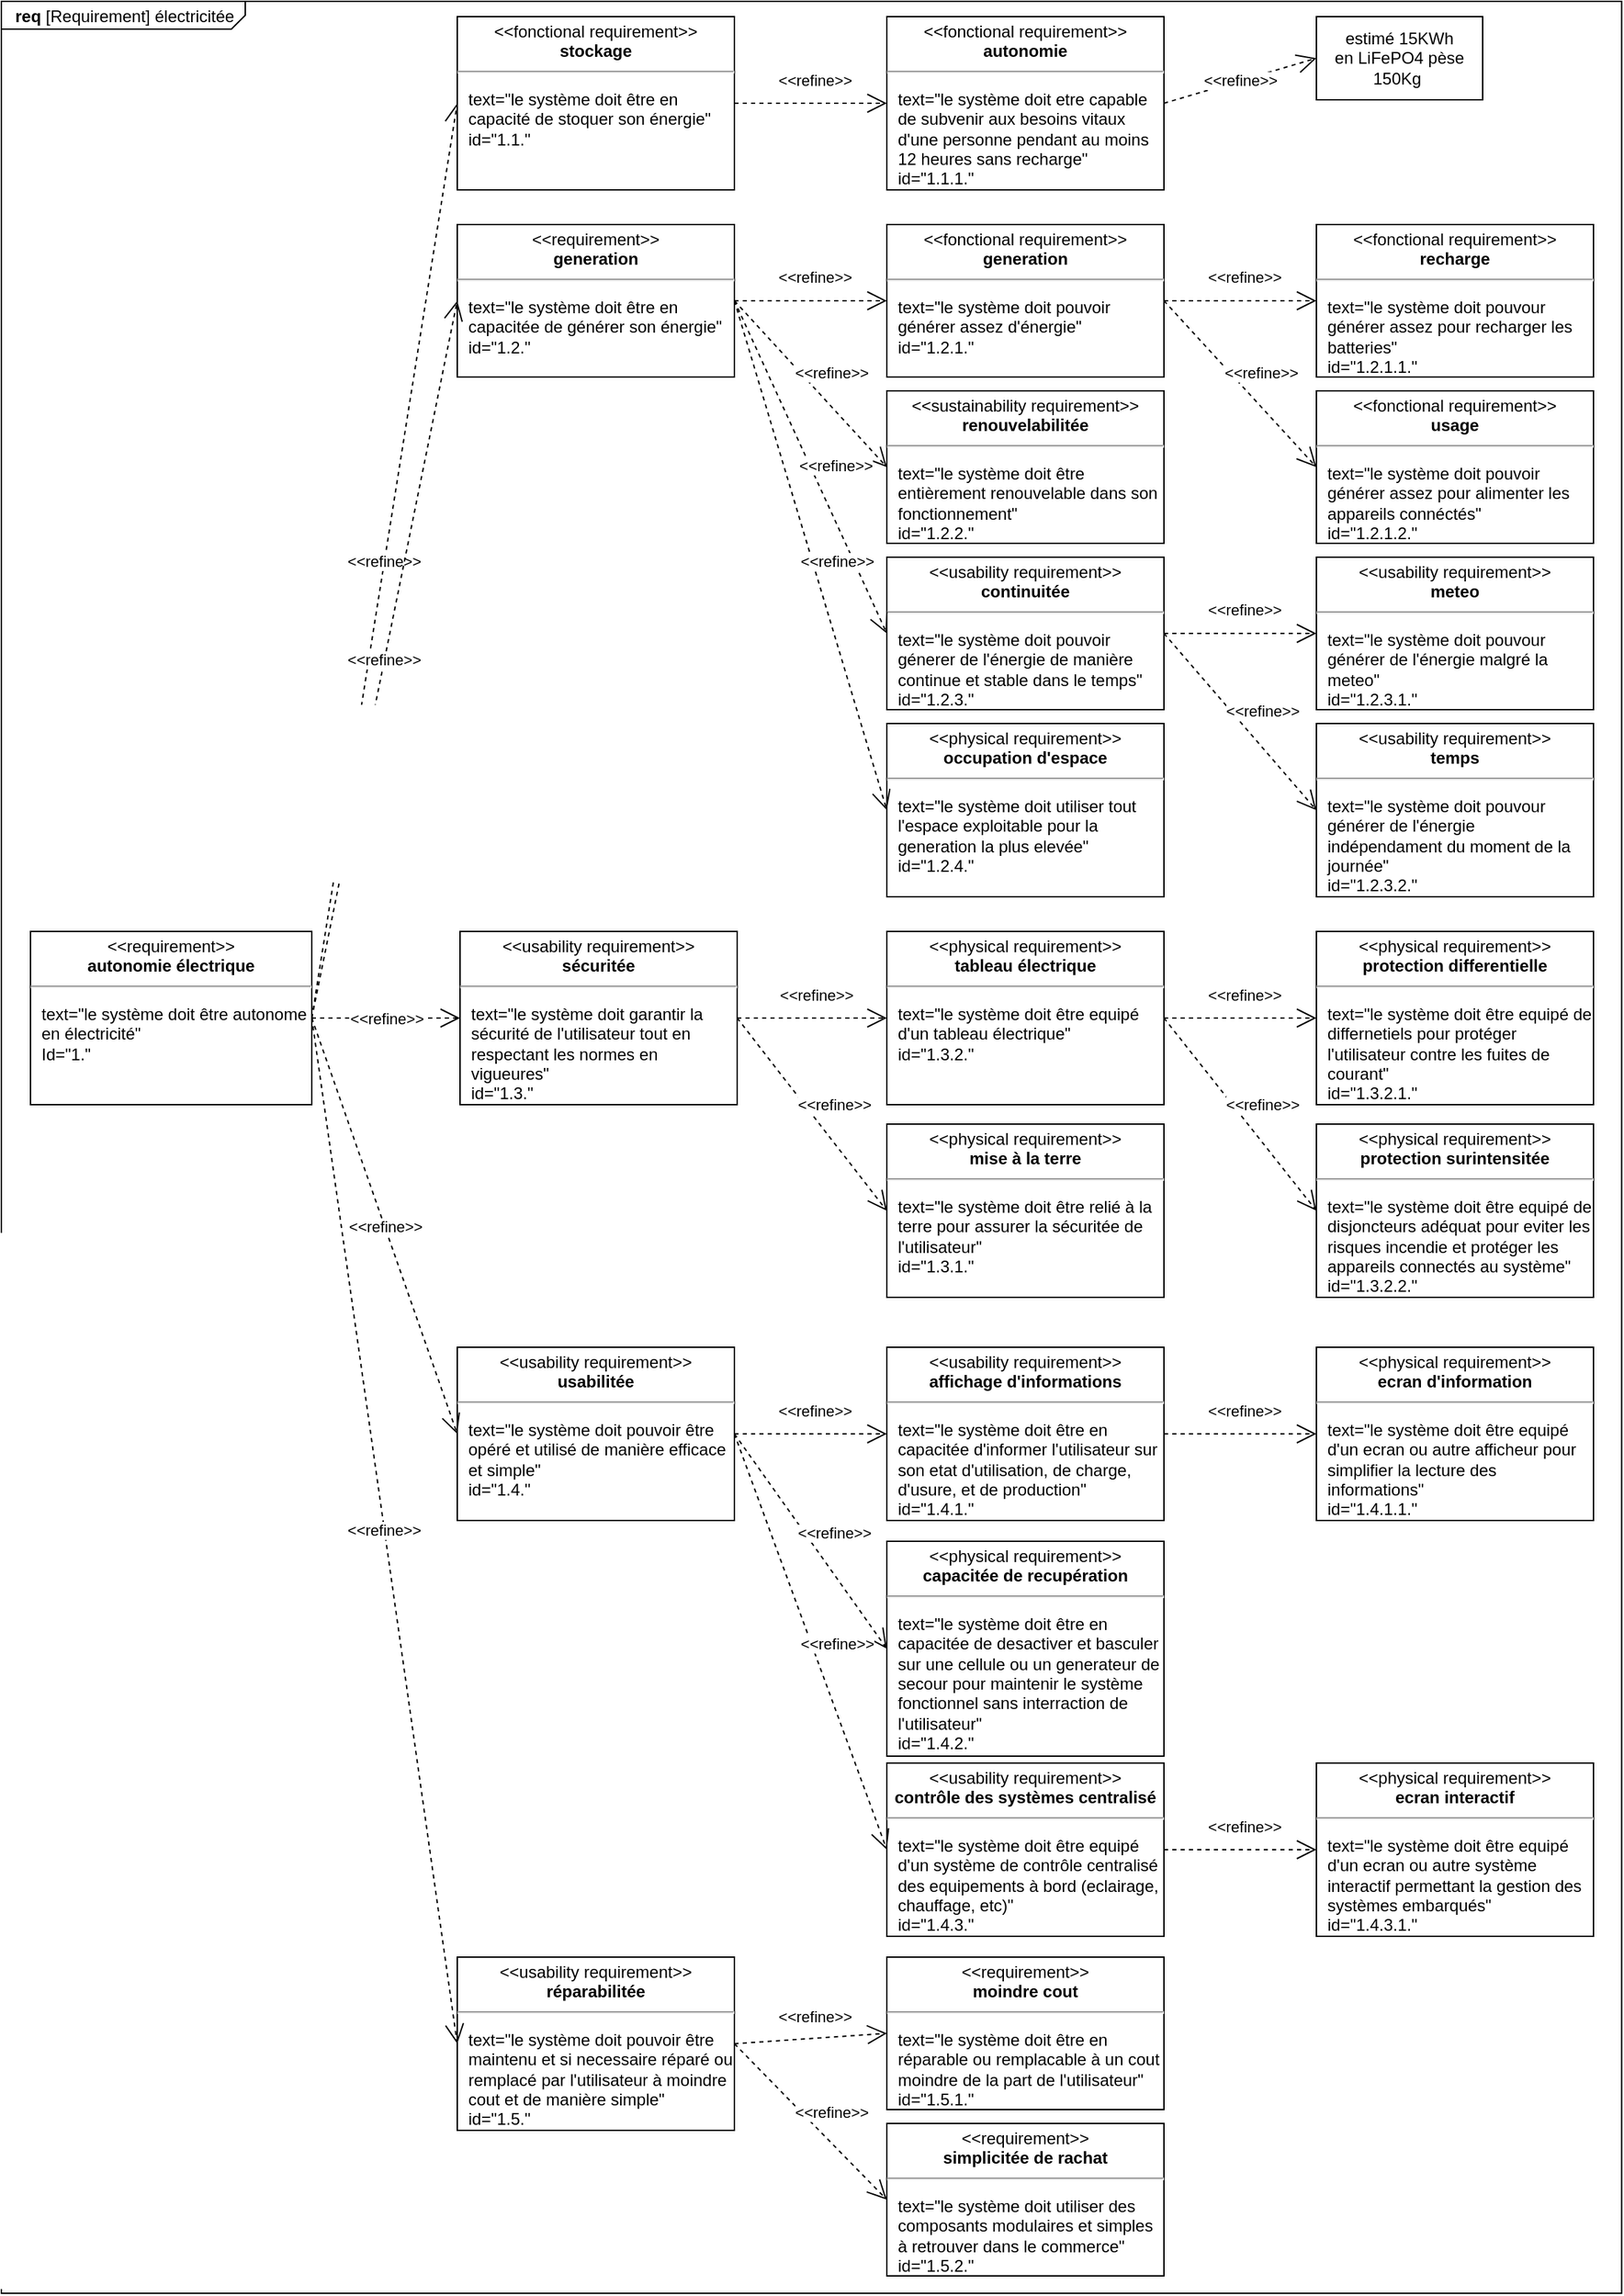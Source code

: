 <mxfile compressed="false" version="20.8.10" type="device">
  <diagram id="kJoW1zJYDhiS2NYjJ2JO" name="Page-1">
    <mxGraphModel dx="979" dy="600" grid="1" gridSize="1" guides="1" tooltips="1" connect="0" arrows="0" fold="1" page="1" pageScale="1" pageWidth="1169" pageHeight="1654" background="none" math="0" shadow="0">
      <root>
        <mxCell id="0" />
        <mxCell id="1" parent="0" />
        <mxCell id="wVdk8G1GmJ-mPY448WNJ-123" value="&lt;p style=&quot;margin:0px;margin-top:4px;margin-left:10px;text-align:left;&quot;&gt;&lt;b&gt;req&lt;/b&gt;   [Requirement] électricitée&lt;/p&gt;" style="html=1;shape=mxgraph.sysml.package;xSize=90;align=left;spacingLeft=10;overflow=fill;recursiveResize=0;labelX=176.52;movable=0;resizable=0;rotatable=0;deletable=0;editable=0;connectable=0;" parent="1" vertex="1">
          <mxGeometry width="1169.289" height="1653.54" as="geometry" />
        </mxCell>
        <mxCell id="wVdk8G1GmJ-mPY448WNJ-126" value="&amp;lt;&amp;lt;import&amp;gt;&amp;gt;" style="strokeColor=inherit;fillColor=inherit;gradientColor=inherit;edgeStyle=none;endArrow=open;dashed=1;verticalAlign=top;labelBackgroundColor=none;endSize=12;html=1;rounded=0;" parent="wVdk8G1GmJ-mPY448WNJ-123" edge="1">
          <mxGeometry relative="1" as="geometry">
            <mxPoint x="115" y="73.571" as="sourcePoint" />
          </mxGeometry>
        </mxCell>
        <mxCell id="wVdk8G1GmJ-mPY448WNJ-69" value="&lt;p style=&quot;margin:0px;margin-top:4px;text-align:center;&quot;&gt;&amp;lt;&amp;lt;requirement&amp;gt;&amp;gt;&lt;br&gt;&lt;b&gt;autonomie électrique&lt;/b&gt;&lt;/p&gt;&lt;hr&gt;&lt;p&gt;&lt;/p&gt;&lt;p style=&quot;margin:0px;margin-left:8px;text-align:left;&quot;&gt;text=&quot;le système doit être autonome en électricité&quot;&lt;br&gt;Id=&quot;1.&quot;&lt;/p&gt;" style="shape=rect;overflow=fill;html=1;whiteSpace=wrap;align=center;movable=1;resizable=1;rotatable=1;deletable=1;editable=1;connectable=1;" parent="wVdk8G1GmJ-mPY448WNJ-123" vertex="1">
          <mxGeometry x="21" y="671" width="203" height="125" as="geometry" />
        </mxCell>
        <mxCell id="wVdk8G1GmJ-mPY448WNJ-70" value="&amp;lt;&amp;lt;refine&amp;gt;&amp;gt;" style="endArrow=open;edgeStyle=none;endSize=12;dashed=1;html=1;rounded=0;entryX=0;entryY=0.5;entryDx=0;entryDy=0;exitX=1;exitY=0.5;exitDx=0;exitDy=0;" parent="wVdk8G1GmJ-mPY448WNJ-123" source="wVdk8G1GmJ-mPY448WNJ-69" target="wVdk8G1GmJ-mPY448WNJ-71" edge="1">
          <mxGeometry relative="1" as="geometry">
            <mxPoint x="1968.64" y="575.08" as="sourcePoint" />
            <mxPoint x="2099.89" y="345.08" as="targetPoint" />
          </mxGeometry>
        </mxCell>
        <mxCell id="wVdk8G1GmJ-mPY448WNJ-71" value="&lt;p style=&quot;margin:0px;margin-top:4px;text-align:center;&quot;&gt;&amp;lt;&amp;lt;fonctional requirement&amp;gt;&amp;gt;&lt;br&gt;&lt;b&gt;stockage&lt;/b&gt;&lt;/p&gt;&lt;hr&gt;&lt;p&gt;&lt;/p&gt;&lt;p style=&quot;margin:0px;margin-left:8px;text-align:left;&quot;&gt;text=&quot;le système doit être en capacité de stoquer son énergie&quot;&lt;br&gt;id=&quot;1.1.&quot;&lt;/p&gt;" style="shape=rect;overflow=fill;html=1;whiteSpace=wrap;align=center;" parent="wVdk8G1GmJ-mPY448WNJ-123" vertex="1">
          <mxGeometry x="329" y="11" width="200" height="125" as="geometry" />
        </mxCell>
        <mxCell id="wVdk8G1GmJ-mPY448WNJ-72" value="&lt;p style=&quot;margin:0px;margin-top:4px;text-align:center;&quot;&gt;&amp;lt;&amp;lt;requirement&amp;gt;&amp;gt;&lt;br&gt;&lt;b&gt;generation&lt;/b&gt;&lt;/p&gt;&lt;hr&gt;&lt;p&gt;&lt;/p&gt;&lt;p style=&quot;margin:0px;margin-left:8px;text-align:left;&quot;&gt;text=&quot;le système doit être en capacitée de générer son énergie&lt;span style=&quot;background-color: initial;&quot;&gt;&quot;&lt;/span&gt;&lt;/p&gt;&lt;p style=&quot;margin:0px;margin-left:8px;text-align:left;&quot;&gt;id=&quot;1.2.&quot;&lt;/p&gt;" style="shape=rect;overflow=fill;html=1;whiteSpace=wrap;align=center;" parent="wVdk8G1GmJ-mPY448WNJ-123" vertex="1">
          <mxGeometry x="329" y="161" width="200" height="110" as="geometry" />
        </mxCell>
        <mxCell id="wVdk8G1GmJ-mPY448WNJ-73" value="&amp;lt;&amp;lt;refine&amp;gt;&amp;gt;" style="endArrow=open;edgeStyle=none;endSize=12;dashed=1;html=1;rounded=0;entryX=0;entryY=0.5;entryDx=0;entryDy=0;exitX=1;exitY=0.5;exitDx=0;exitDy=0;" parent="wVdk8G1GmJ-mPY448WNJ-123" source="wVdk8G1GmJ-mPY448WNJ-69" target="wVdk8G1GmJ-mPY448WNJ-72" edge="1">
          <mxGeometry relative="1" as="geometry">
            <mxPoint x="1978.64" y="545" as="sourcePoint" />
            <mxPoint x="2068.64" y="125" as="targetPoint" />
          </mxGeometry>
        </mxCell>
        <mxCell id="wVdk8G1GmJ-mPY448WNJ-74" value="&lt;p style=&quot;margin:0px;margin-top:4px;text-align:center;&quot;&gt;&amp;lt;&amp;lt;usability requirement&amp;gt;&amp;gt;&lt;br&gt;&lt;b&gt;sécuritée&lt;/b&gt;&lt;/p&gt;&lt;hr&gt;&lt;p&gt;&lt;/p&gt;&lt;p style=&quot;margin:0px;margin-left:8px;text-align:left;&quot;&gt;text=&quot;le système doit garantir la sécurité de l&#39;utilisateur tout en respectant les normes en vigueures&lt;span style=&quot;background-color: initial;&quot;&gt;&quot;&lt;/span&gt;&lt;/p&gt;&lt;p style=&quot;margin:0px;margin-left:8px;text-align:left;&quot;&gt;id=&quot;1.3.&quot;&lt;/p&gt;" style="shape=rect;overflow=fill;html=1;whiteSpace=wrap;align=center;" parent="wVdk8G1GmJ-mPY448WNJ-123" vertex="1">
          <mxGeometry x="331" y="671" width="200" height="125" as="geometry" />
        </mxCell>
        <mxCell id="wVdk8G1GmJ-mPY448WNJ-75" value="&amp;lt;&amp;lt;refine&amp;gt;&amp;gt;" style="endArrow=open;edgeStyle=none;endSize=12;dashed=1;html=1;rounded=0;entryX=0;entryY=0.5;entryDx=0;entryDy=0;exitX=1;exitY=0.5;exitDx=0;exitDy=0;" parent="wVdk8G1GmJ-mPY448WNJ-123" source="wVdk8G1GmJ-mPY448WNJ-69" target="wVdk8G1GmJ-mPY448WNJ-74" edge="1">
          <mxGeometry relative="1" as="geometry">
            <mxPoint x="1968.64" y="790" as="sourcePoint" />
            <mxPoint x="2068.64" y="355" as="targetPoint" />
          </mxGeometry>
        </mxCell>
        <mxCell id="wVdk8G1GmJ-mPY448WNJ-76" value="&lt;p style=&quot;margin:0px;margin-top:4px;text-align:center;&quot;&gt;&amp;lt;&amp;lt;usability requirement&amp;gt;&amp;gt;&lt;br&gt;&lt;b&gt;usabilitée&lt;/b&gt;&lt;/p&gt;&lt;hr&gt;&lt;p&gt;&lt;/p&gt;&lt;p style=&quot;margin:0px;margin-left:8px;text-align:left;&quot;&gt;text=&quot;le système doit pouvoir être opéré et utilisé de manière efficace et simple&lt;span style=&quot;background-color: initial;&quot;&gt;&quot;&lt;/span&gt;&lt;/p&gt;&lt;p style=&quot;margin:0px;margin-left:8px;text-align:left;&quot;&gt;id=&quot;1.4.&quot;&lt;/p&gt;" style="shape=rect;overflow=fill;html=1;whiteSpace=wrap;align=center;" parent="wVdk8G1GmJ-mPY448WNJ-123" vertex="1">
          <mxGeometry x="329" y="971" width="200" height="125" as="geometry" />
        </mxCell>
        <mxCell id="wVdk8G1GmJ-mPY448WNJ-77" value="&amp;lt;&amp;lt;refine&amp;gt;&amp;gt;" style="endArrow=open;edgeStyle=none;endSize=12;dashed=1;html=1;rounded=0;entryX=0;entryY=0.5;entryDx=0;entryDy=0;exitX=1;exitY=0.5;exitDx=0;exitDy=0;" parent="wVdk8G1GmJ-mPY448WNJ-123" source="wVdk8G1GmJ-mPY448WNJ-69" target="wVdk8G1GmJ-mPY448WNJ-76" edge="1">
          <mxGeometry relative="1" as="geometry">
            <mxPoint x="1968.64" y="945" as="sourcePoint" />
            <mxPoint x="2068.64" y="515" as="targetPoint" />
          </mxGeometry>
        </mxCell>
        <mxCell id="wVdk8G1GmJ-mPY448WNJ-78" value="&lt;p style=&quot;margin:0px;margin-top:4px;text-align:center;&quot;&gt;&amp;lt;&amp;lt;usability requirement&amp;gt;&amp;gt;&lt;br&gt;&lt;b&gt;réparabilitée&lt;/b&gt;&lt;/p&gt;&lt;hr&gt;&lt;p&gt;&lt;/p&gt;&lt;p style=&quot;margin:0px;margin-left:8px;text-align:left;&quot;&gt;text=&quot;le système doit pouvoir être maintenu et si necessaire réparé ou remplacé par l&#39;utilisateur à moindre cout et de manière simple&lt;span style=&quot;background-color: initial;&quot;&gt;&quot;&lt;/span&gt;&lt;/p&gt;&lt;p style=&quot;margin:0px;margin-left:8px;text-align:left;&quot;&gt;id=&quot;1.5.&quot;&lt;/p&gt;" style="shape=rect;overflow=fill;html=1;whiteSpace=wrap;align=center;" parent="wVdk8G1GmJ-mPY448WNJ-123" vertex="1">
          <mxGeometry x="329" y="1411" width="200" height="125" as="geometry" />
        </mxCell>
        <mxCell id="wVdk8G1GmJ-mPY448WNJ-79" value="&amp;lt;&amp;lt;refine&amp;gt;&amp;gt;" style="endArrow=open;edgeStyle=none;endSize=12;dashed=1;html=1;rounded=0;entryX=0;entryY=0.5;entryDx=0;entryDy=0;exitX=1;exitY=0.5;exitDx=0;exitDy=0;" parent="wVdk8G1GmJ-mPY448WNJ-123" source="wVdk8G1GmJ-mPY448WNJ-69" target="wVdk8G1GmJ-mPY448WNJ-78" edge="1">
          <mxGeometry relative="1" as="geometry">
            <mxPoint x="1958.64" y="695" as="sourcePoint" />
            <mxPoint x="2068.64" y="695" as="targetPoint" />
          </mxGeometry>
        </mxCell>
        <mxCell id="wVdk8G1GmJ-mPY448WNJ-80" value="&amp;lt;&amp;lt;refine&amp;gt;&amp;gt;" style="endArrow=open;edgeStyle=none;endSize=12;dashed=1;html=1;rounded=0;entryX=0;entryY=0.5;entryDx=0;entryDy=0;exitX=1;exitY=0.5;exitDx=0;exitDy=0;" parent="wVdk8G1GmJ-mPY448WNJ-123" source="wVdk8G1GmJ-mPY448WNJ-71" target="wVdk8G1GmJ-mPY448WNJ-81" edge="1">
          <mxGeometry x="0.051" y="17" relative="1" as="geometry">
            <mxPoint x="1978.64" y="575.08" as="sourcePoint" />
            <mxPoint x="2438.64" y="45.08" as="targetPoint" />
            <mxPoint as="offset" />
          </mxGeometry>
        </mxCell>
        <mxCell id="wVdk8G1GmJ-mPY448WNJ-81" value="&lt;p style=&quot;margin:0px;margin-top:4px;text-align:center;&quot;&gt;&amp;lt;&amp;lt;fonctional requirement&amp;gt;&amp;gt;&lt;br&gt;&lt;b&gt;autonomie&lt;/b&gt;&lt;/p&gt;&lt;hr&gt;&lt;p&gt;&lt;/p&gt;&lt;p style=&quot;margin:0px;margin-left:8px;text-align:left;&quot;&gt;text=&quot;le système doit etre capable de subvenir aux besoins vitaux d&#39;une personne pendant au moins 12 heures sans recharge&quot;&lt;br&gt;id=&quot;1.1.1.&quot;&lt;/p&gt;" style="shape=rect;overflow=fill;html=1;whiteSpace=wrap;align=center;" parent="wVdk8G1GmJ-mPY448WNJ-123" vertex="1">
          <mxGeometry x="639" y="11" width="200" height="125" as="geometry" />
        </mxCell>
        <mxCell id="wVdk8G1GmJ-mPY448WNJ-82" value="estimé 15KWh&lt;br&gt;en LiFePO4 pèse 150Kg&amp;nbsp;" style="shape=rect;html=1;whiteSpace=wrap;align=center;" parent="wVdk8G1GmJ-mPY448WNJ-123" vertex="1">
          <mxGeometry x="949" y="11" width="120" height="60" as="geometry" />
        </mxCell>
        <mxCell id="wVdk8G1GmJ-mPY448WNJ-83" value="&amp;lt;&amp;lt;refine&amp;gt;&amp;gt;" style="endArrow=open;edgeStyle=none;endSize=12;dashed=1;html=1;rounded=0;exitX=1;exitY=0.5;exitDx=0;exitDy=0;entryX=0;entryY=0.5;entryDx=0;entryDy=0;" parent="wVdk8G1GmJ-mPY448WNJ-123" source="wVdk8G1GmJ-mPY448WNJ-81" target="wVdk8G1GmJ-mPY448WNJ-82" edge="1">
          <mxGeometry relative="1" as="geometry">
            <mxPoint x="2508.64" y="455.08" as="sourcePoint" />
          </mxGeometry>
        </mxCell>
        <mxCell id="wVdk8G1GmJ-mPY448WNJ-84" value="&lt;p style=&quot;margin:0px;margin-top:4px;text-align:center;&quot;&gt;&amp;lt;&amp;lt;sustainability requirement&amp;gt;&amp;gt;&lt;br&gt;&lt;b&gt;renouvelabilitée&lt;/b&gt;&lt;/p&gt;&lt;hr&gt;&lt;p&gt;&lt;/p&gt;&lt;p style=&quot;margin:0px;margin-left:8px;text-align:left;&quot;&gt;text=&quot;le système doit être entièrement renouvelable dans son fonctionnement&quot;&lt;br&gt;id=&quot;1.2.2.&quot;&lt;/p&gt;" style="shape=rect;overflow=fill;html=1;whiteSpace=wrap;align=center;" parent="wVdk8G1GmJ-mPY448WNJ-123" vertex="1">
          <mxGeometry x="639" y="281" width="200" height="110" as="geometry" />
        </mxCell>
        <mxCell id="wVdk8G1GmJ-mPY448WNJ-85" value="&amp;lt;&amp;lt;refine&amp;gt;&amp;gt;" style="endArrow=open;edgeStyle=none;endSize=12;dashed=1;html=1;rounded=0;exitX=1;exitY=0.5;exitDx=0;exitDy=0;entryX=0;entryY=0.5;entryDx=0;entryDy=0;" parent="wVdk8G1GmJ-mPY448WNJ-123" source="wVdk8G1GmJ-mPY448WNJ-72" target="wVdk8G1GmJ-mPY448WNJ-84" edge="1">
          <mxGeometry x="0.051" y="17" relative="1" as="geometry">
            <mxPoint x="2268.64" y="85" as="sourcePoint" />
            <mxPoint x="2368.64" y="275" as="targetPoint" />
            <mxPoint as="offset" />
          </mxGeometry>
        </mxCell>
        <mxCell id="wVdk8G1GmJ-mPY448WNJ-86" value="&lt;p style=&quot;margin:0px;margin-top:4px;text-align:center;&quot;&gt;&amp;lt;&amp;lt;fonctional requirement&amp;gt;&amp;gt;&lt;br&gt;&lt;b&gt;generation&lt;/b&gt;&lt;/p&gt;&lt;hr&gt;&lt;p&gt;&lt;/p&gt;&lt;p style=&quot;margin:0px;margin-left:8px;text-align:left;&quot;&gt;text=&quot;le système doit pouvoir générer assez d&#39;énergie&quot;&lt;br&gt;id=&quot;1.2.1.&quot;&lt;/p&gt;" style="shape=rect;overflow=fill;html=1;whiteSpace=wrap;align=center;" parent="wVdk8G1GmJ-mPY448WNJ-123" vertex="1">
          <mxGeometry x="639" y="161" width="200" height="110" as="geometry" />
        </mxCell>
        <mxCell id="wVdk8G1GmJ-mPY448WNJ-87" value="&amp;lt;&amp;lt;refine&amp;gt;&amp;gt;" style="endArrow=open;edgeStyle=none;endSize=12;dashed=1;html=1;rounded=0;entryX=0;entryY=0.5;entryDx=0;entryDy=0;exitX=1;exitY=0.5;exitDx=0;exitDy=0;" parent="wVdk8G1GmJ-mPY448WNJ-123" source="wVdk8G1GmJ-mPY448WNJ-72" target="wVdk8G1GmJ-mPY448WNJ-86" edge="1">
          <mxGeometry x="0.051" y="17" relative="1" as="geometry">
            <mxPoint x="2278.64" y="95" as="sourcePoint" />
            <mxPoint x="2428.64" y="110" as="targetPoint" />
            <mxPoint as="offset" />
          </mxGeometry>
        </mxCell>
        <mxCell id="wVdk8G1GmJ-mPY448WNJ-88" value="&lt;p style=&quot;margin:0px;margin-top:4px;text-align:center;&quot;&gt;&amp;lt;&amp;lt;fonctional requirement&amp;gt;&amp;gt;&lt;br&gt;&lt;b&gt;recharge&lt;/b&gt;&lt;/p&gt;&lt;hr&gt;&lt;p&gt;&lt;/p&gt;&lt;p style=&quot;margin:0px;margin-left:8px;text-align:left;&quot;&gt;text=&quot;le système doit pouvour générer assez pour recharger les batteries&quot;&lt;br&gt;id=&quot;1.2.1.1.&quot;&lt;/p&gt;" style="shape=rect;overflow=fill;html=1;whiteSpace=wrap;align=center;" parent="wVdk8G1GmJ-mPY448WNJ-123" vertex="1">
          <mxGeometry x="949" y="161" width="200" height="110" as="geometry" />
        </mxCell>
        <mxCell id="wVdk8G1GmJ-mPY448WNJ-89" value="&amp;lt;&amp;lt;refine&amp;gt;&amp;gt;" style="endArrow=open;edgeStyle=none;endSize=12;dashed=1;html=1;rounded=0;exitX=1;exitY=0.5;exitDx=0;exitDy=0;entryX=0;entryY=0.5;entryDx=0;entryDy=0;" parent="wVdk8G1GmJ-mPY448WNJ-123" source="wVdk8G1GmJ-mPY448WNJ-86" target="wVdk8G1GmJ-mPY448WNJ-88" edge="1">
          <mxGeometry x="0.051" y="17" relative="1" as="geometry">
            <mxPoint x="2618.64" y="385" as="sourcePoint" />
            <mxPoint x="2718.64" y="325" as="targetPoint" />
            <mxPoint as="offset" />
          </mxGeometry>
        </mxCell>
        <mxCell id="wVdk8G1GmJ-mPY448WNJ-90" value="&lt;p style=&quot;margin:0px;margin-top:4px;text-align:center;&quot;&gt;&amp;lt;&amp;lt;fonctional requirement&amp;gt;&amp;gt;&lt;br&gt;&lt;b&gt;usage&lt;/b&gt;&lt;/p&gt;&lt;hr&gt;&lt;p&gt;&lt;/p&gt;&lt;p style=&quot;margin:0px;margin-left:8px;text-align:left;&quot;&gt;text=&quot;le système doit pouvoir générer assez pour alimenter les appareils connéctés&quot;&lt;br&gt;id=&quot;1.2.1.2.&quot;&lt;/p&gt;" style="shape=rect;overflow=fill;html=1;whiteSpace=wrap;align=center;" parent="wVdk8G1GmJ-mPY448WNJ-123" vertex="1">
          <mxGeometry x="949" y="281" width="200" height="110" as="geometry" />
        </mxCell>
        <mxCell id="wVdk8G1GmJ-mPY448WNJ-91" value="&amp;lt;&amp;lt;refine&amp;gt;&amp;gt;" style="endArrow=open;edgeStyle=none;endSize=12;dashed=1;html=1;rounded=0;exitX=1;exitY=0.5;exitDx=0;exitDy=0;entryX=0;entryY=0.5;entryDx=0;entryDy=0;" parent="wVdk8G1GmJ-mPY448WNJ-123" source="wVdk8G1GmJ-mPY448WNJ-86" target="wVdk8G1GmJ-mPY448WNJ-90" edge="1">
          <mxGeometry x="0.051" y="17" relative="1" as="geometry">
            <mxPoint x="2588.64" y="535" as="sourcePoint" />
            <mxPoint x="2728.64" y="445" as="targetPoint" />
            <mxPoint as="offset" />
          </mxGeometry>
        </mxCell>
        <mxCell id="wVdk8G1GmJ-mPY448WNJ-92" value="&lt;p style=&quot;margin:0px;margin-top:4px;text-align:center;&quot;&gt;&amp;lt;&amp;lt;usability requirement&amp;gt;&amp;gt;&lt;br&gt;&lt;b&gt;continuitée&lt;/b&gt;&lt;/p&gt;&lt;hr&gt;&lt;p&gt;&lt;/p&gt;&lt;p style=&quot;margin:0px;margin-left:8px;text-align:left;&quot;&gt;text=&quot;le système doit pouvoir génerer de l&#39;énergie de manière continue et stable dans le temps&quot;&lt;br&gt;id=&quot;1.2.3.&quot;&lt;/p&gt;" style="shape=rect;overflow=fill;html=1;whiteSpace=wrap;align=center;" parent="wVdk8G1GmJ-mPY448WNJ-123" vertex="1">
          <mxGeometry x="639" y="401" width="200" height="110" as="geometry" />
        </mxCell>
        <mxCell id="wVdk8G1GmJ-mPY448WNJ-93" value="&amp;lt;&amp;lt;refine&amp;gt;&amp;gt;" style="endArrow=open;edgeStyle=none;endSize=12;dashed=1;html=1;rounded=0;entryX=0;entryY=0.5;entryDx=0;entryDy=0;exitX=1;exitY=0.5;exitDx=0;exitDy=0;" parent="wVdk8G1GmJ-mPY448WNJ-123" source="wVdk8G1GmJ-mPY448WNJ-72" target="wVdk8G1GmJ-mPY448WNJ-92" edge="1">
          <mxGeometry x="0.051" y="17" relative="1" as="geometry">
            <mxPoint x="2268.64" y="275" as="sourcePoint" />
            <mxPoint x="2418.64" y="395" as="targetPoint" />
            <mxPoint as="offset" />
          </mxGeometry>
        </mxCell>
        <mxCell id="wVdk8G1GmJ-mPY448WNJ-94" value="&lt;p style=&quot;margin:0px;margin-top:4px;text-align:center;&quot;&gt;&amp;lt;&amp;lt;usability requirement&amp;gt;&amp;gt;&lt;br&gt;&lt;b&gt;meteo&lt;/b&gt;&lt;/p&gt;&lt;hr&gt;&lt;p&gt;&lt;/p&gt;&lt;p style=&quot;margin:0px;margin-left:8px;text-align:left;&quot;&gt;text=&quot;le système doit pouvour générer de l&#39;énergie malgré la meteo&quot;&lt;br&gt;id=&quot;1.2.3.1.&quot;&lt;/p&gt;" style="shape=rect;overflow=fill;html=1;whiteSpace=wrap;align=center;" parent="wVdk8G1GmJ-mPY448WNJ-123" vertex="1">
          <mxGeometry x="949" y="401" width="200" height="110" as="geometry" />
        </mxCell>
        <mxCell id="wVdk8G1GmJ-mPY448WNJ-95" value="&amp;lt;&amp;lt;refine&amp;gt;&amp;gt;" style="endArrow=open;edgeStyle=none;endSize=12;dashed=1;html=1;rounded=0;exitX=1;exitY=0.5;exitDx=0;exitDy=0;entryX=0;entryY=0.5;entryDx=0;entryDy=0;" parent="wVdk8G1GmJ-mPY448WNJ-123" source="wVdk8G1GmJ-mPY448WNJ-92" target="wVdk8G1GmJ-mPY448WNJ-94" edge="1">
          <mxGeometry x="0.051" y="17" relative="1" as="geometry">
            <mxPoint x="2608.64" y="645" as="sourcePoint" />
            <mxPoint x="2718.64" y="585" as="targetPoint" />
            <mxPoint as="offset" />
          </mxGeometry>
        </mxCell>
        <mxCell id="wVdk8G1GmJ-mPY448WNJ-96" value="&lt;p style=&quot;margin:0px;margin-top:4px;text-align:center;&quot;&gt;&amp;lt;&amp;lt;usability requirement&amp;gt;&amp;gt;&lt;br&gt;&lt;b&gt;temps&lt;/b&gt;&lt;/p&gt;&lt;hr&gt;&lt;p&gt;&lt;/p&gt;&lt;p style=&quot;margin:0px;margin-left:8px;text-align:left;&quot;&gt;text=&quot;le système doit pouvour générer de l&#39;énergie indépendament du moment de la journée&quot;&lt;br&gt;id=&quot;1.2.3.2.&quot;&lt;/p&gt;" style="shape=rect;overflow=fill;html=1;whiteSpace=wrap;align=center;" parent="wVdk8G1GmJ-mPY448WNJ-123" vertex="1">
          <mxGeometry x="949" y="521" width="200" height="125" as="geometry" />
        </mxCell>
        <mxCell id="wVdk8G1GmJ-mPY448WNJ-97" value="&amp;lt;&amp;lt;refine&amp;gt;&amp;gt;" style="endArrow=open;edgeStyle=none;endSize=12;dashed=1;html=1;rounded=0;exitX=1;exitY=0.5;exitDx=0;exitDy=0;entryX=0;entryY=0.5;entryDx=0;entryDy=0;" parent="wVdk8G1GmJ-mPY448WNJ-123" source="wVdk8G1GmJ-mPY448WNJ-92" target="wVdk8G1GmJ-mPY448WNJ-96" edge="1">
          <mxGeometry x="0.051" y="17" relative="1" as="geometry">
            <mxPoint x="2608.64" y="630" as="sourcePoint" />
            <mxPoint x="2718.64" y="715" as="targetPoint" />
            <mxPoint as="offset" />
          </mxGeometry>
        </mxCell>
        <mxCell id="wVdk8G1GmJ-mPY448WNJ-98" value="&lt;p style=&quot;margin:0px;margin-top:4px;text-align:center;&quot;&gt;&amp;lt;&amp;lt;physical requirement&amp;gt;&amp;gt;&lt;br&gt;&lt;b&gt;mise à la terre&lt;/b&gt;&lt;/p&gt;&lt;hr&gt;&lt;p&gt;&lt;/p&gt;&lt;p style=&quot;margin:0px;margin-left:8px;text-align:left;&quot;&gt;text=&quot;le système doit être relié à la terre pour assurer la sécuritée de l&#39;utilisateur&quot;&lt;br&gt;id=&quot;1.3.1.&quot;&lt;/p&gt;" style="shape=rect;overflow=fill;html=1;whiteSpace=wrap;align=center;" parent="wVdk8G1GmJ-mPY448WNJ-123" vertex="1">
          <mxGeometry x="639" y="810" width="200" height="125" as="geometry" />
        </mxCell>
        <mxCell id="wVdk8G1GmJ-mPY448WNJ-99" value="&amp;lt;&amp;lt;refine&amp;gt;&amp;gt;" style="endArrow=open;edgeStyle=none;endSize=12;dashed=1;html=1;rounded=0;exitX=1;exitY=0.5;exitDx=0;exitDy=0;entryX=0;entryY=0.5;entryDx=0;entryDy=0;" parent="wVdk8G1GmJ-mPY448WNJ-123" source="wVdk8G1GmJ-mPY448WNJ-74" target="wVdk8G1GmJ-mPY448WNJ-98" edge="1">
          <mxGeometry x="0.051" y="17" relative="1" as="geometry">
            <mxPoint x="2288.64" y="935" as="sourcePoint" />
            <mxPoint x="2398.64" y="1000" as="targetPoint" />
            <mxPoint as="offset" />
          </mxGeometry>
        </mxCell>
        <mxCell id="wVdk8G1GmJ-mPY448WNJ-100" value="&lt;p style=&quot;margin:0px;margin-top:4px;text-align:center;&quot;&gt;&amp;lt;&amp;lt;physical requirement&amp;gt;&amp;gt;&lt;br&gt;&lt;b&gt;tableau électrique&lt;/b&gt;&lt;/p&gt;&lt;hr&gt;&lt;p&gt;&lt;/p&gt;&lt;p style=&quot;margin:0px;margin-left:8px;text-align:left;&quot;&gt;text=&quot;le système doit être equipé d&#39;un tableau électrique&quot;&lt;br&gt;id=&quot;1.3.2.&quot;&lt;/p&gt;" style="shape=rect;overflow=fill;html=1;whiteSpace=wrap;align=center;" parent="wVdk8G1GmJ-mPY448WNJ-123" vertex="1">
          <mxGeometry x="639" y="671" width="200" height="125" as="geometry" />
        </mxCell>
        <mxCell id="wVdk8G1GmJ-mPY448WNJ-101" value="&amp;lt;&amp;lt;refine&amp;gt;&amp;gt;" style="endArrow=open;edgeStyle=none;endSize=12;dashed=1;html=1;rounded=0;exitX=1;exitY=0.5;exitDx=0;exitDy=0;entryX=0;entryY=0.5;entryDx=0;entryDy=0;" parent="wVdk8G1GmJ-mPY448WNJ-123" source="wVdk8G1GmJ-mPY448WNJ-74" target="wVdk8G1GmJ-mPY448WNJ-100" edge="1">
          <mxGeometry x="0.051" y="17" relative="1" as="geometry">
            <mxPoint x="2278.64" y="1070" as="sourcePoint" />
            <mxPoint x="2398.64" y="1140" as="targetPoint" />
            <mxPoint as="offset" />
          </mxGeometry>
        </mxCell>
        <mxCell id="wVdk8G1GmJ-mPY448WNJ-102" value="&lt;p style=&quot;margin:0px;margin-top:4px;text-align:center;&quot;&gt;&amp;lt;&amp;lt;physical requirement&amp;gt;&amp;gt;&lt;br&gt;&lt;b&gt;protection differentielle&lt;/b&gt;&lt;/p&gt;&lt;hr&gt;&lt;p&gt;&lt;/p&gt;&lt;p style=&quot;margin:0px;margin-left:8px;text-align:left;&quot;&gt;text=&quot;le système doit être equipé de differnetiels pour protéger l&#39;utilisateur contre les fuites de courant&quot;&lt;br&gt;id=&quot;1.3.2.1.&quot;&lt;/p&gt;" style="shape=rect;overflow=fill;html=1;whiteSpace=wrap;align=center;" parent="wVdk8G1GmJ-mPY448WNJ-123" vertex="1">
          <mxGeometry x="949" y="671" width="200" height="125" as="geometry" />
        </mxCell>
        <mxCell id="wVdk8G1GmJ-mPY448WNJ-103" value="&amp;lt;&amp;lt;refine&amp;gt;&amp;gt;" style="endArrow=open;edgeStyle=none;endSize=12;dashed=1;html=1;rounded=0;exitX=1;exitY=0.5;exitDx=0;exitDy=0;entryX=0;entryY=0.5;entryDx=0;entryDy=0;" parent="wVdk8G1GmJ-mPY448WNJ-123" source="wVdk8G1GmJ-mPY448WNJ-100" target="wVdk8G1GmJ-mPY448WNJ-102" edge="1">
          <mxGeometry x="0.051" y="17" relative="1" as="geometry">
            <mxPoint x="2628.64" y="930" as="sourcePoint" />
            <mxPoint x="2748.64" y="1140" as="targetPoint" />
            <mxPoint as="offset" />
          </mxGeometry>
        </mxCell>
        <mxCell id="wVdk8G1GmJ-mPY448WNJ-104" value="&lt;p style=&quot;margin:0px;margin-top:4px;text-align:center;&quot;&gt;&amp;lt;&amp;lt;physical requirement&amp;gt;&amp;gt;&lt;br&gt;&lt;b&gt;protection surintensitée&lt;/b&gt;&lt;/p&gt;&lt;hr&gt;&lt;p&gt;&lt;/p&gt;&lt;p style=&quot;margin:0px;margin-left:8px;text-align:left;&quot;&gt;text=&quot;le système doit être equipé de disjoncteurs adéquat pour eviter les risques incendie et protéger les appareils connectés au système&quot;&lt;br&gt;id=&quot;1.3.2.2.&quot;&lt;/p&gt;" style="shape=rect;overflow=fill;html=1;whiteSpace=wrap;align=center;" parent="wVdk8G1GmJ-mPY448WNJ-123" vertex="1">
          <mxGeometry x="949" y="810" width="200" height="125" as="geometry" />
        </mxCell>
        <mxCell id="wVdk8G1GmJ-mPY448WNJ-105" value="&amp;lt;&amp;lt;refine&amp;gt;&amp;gt;" style="endArrow=open;edgeStyle=none;endSize=12;dashed=1;html=1;rounded=0;exitX=1;exitY=0.5;exitDx=0;exitDy=0;entryX=0;entryY=0.5;entryDx=0;entryDy=0;" parent="wVdk8G1GmJ-mPY448WNJ-123" source="wVdk8G1GmJ-mPY448WNJ-100" target="wVdk8G1GmJ-mPY448WNJ-104" edge="1">
          <mxGeometry x="0.051" y="17" relative="1" as="geometry">
            <mxPoint x="2608.64" y="1209" as="sourcePoint" />
            <mxPoint x="2748.64" y="1279" as="targetPoint" />
            <mxPoint as="offset" />
          </mxGeometry>
        </mxCell>
        <mxCell id="wVdk8G1GmJ-mPY448WNJ-106" value="&lt;p style=&quot;margin:0px;margin-top:4px;text-align:center;&quot;&gt;&amp;lt;&amp;lt;usability requirement&amp;gt;&amp;gt;&lt;br&gt;&lt;b&gt;affichage d&#39;informations&lt;/b&gt;&lt;/p&gt;&lt;hr&gt;&lt;p&gt;&lt;/p&gt;&lt;p style=&quot;margin:0px;margin-left:8px;text-align:left;&quot;&gt;text=&quot;le système doit être en capacitée d&#39;informer l&#39;utilisateur sur son etat d&#39;utilisation, de charge, d&#39;usure, et de production&quot;&lt;br&gt;id=&quot;1.4.1.&quot;&lt;/p&gt;" style="shape=rect;overflow=fill;html=1;whiteSpace=wrap;align=center;" parent="wVdk8G1GmJ-mPY448WNJ-123" vertex="1">
          <mxGeometry x="639" y="971" width="200" height="125" as="geometry" />
        </mxCell>
        <mxCell id="wVdk8G1GmJ-mPY448WNJ-107" value="&amp;lt;&amp;lt;refine&amp;gt;&amp;gt;" style="endArrow=open;edgeStyle=none;endSize=12;dashed=1;html=1;rounded=0;exitX=1;exitY=0.5;exitDx=0;exitDy=0;entryX=0;entryY=0.5;entryDx=0;entryDy=0;" parent="wVdk8G1GmJ-mPY448WNJ-123" source="wVdk8G1GmJ-mPY448WNJ-76" target="wVdk8G1GmJ-mPY448WNJ-106" edge="1">
          <mxGeometry x="0.051" y="17" relative="1" as="geometry">
            <mxPoint x="2348.64" y="1580" as="sourcePoint" />
            <mxPoint x="2468.64" y="1610" as="targetPoint" />
            <mxPoint as="offset" />
          </mxGeometry>
        </mxCell>
        <mxCell id="wVdk8G1GmJ-mPY448WNJ-108" value="&lt;p style=&quot;margin:0px;margin-top:4px;text-align:center;&quot;&gt;&amp;lt;&amp;lt;physical requirement&amp;gt;&amp;gt;&lt;br&gt;&lt;b&gt;ecran d&#39;information&lt;/b&gt;&lt;/p&gt;&lt;hr&gt;&lt;p&gt;&lt;/p&gt;&lt;p style=&quot;margin:0px;margin-left:8px;text-align:left;&quot;&gt;text=&quot;le système doit être equipé d&#39;un ecran ou autre afficheur pour simplifier la lecture des informations&quot;&lt;br&gt;id=&quot;1.4.1.1.&quot;&lt;/p&gt;" style="shape=rect;overflow=fill;html=1;whiteSpace=wrap;align=center;" parent="wVdk8G1GmJ-mPY448WNJ-123" vertex="1">
          <mxGeometry x="949" y="971" width="200" height="125" as="geometry" />
        </mxCell>
        <mxCell id="wVdk8G1GmJ-mPY448WNJ-109" value="&amp;lt;&amp;lt;refine&amp;gt;&amp;gt;" style="endArrow=open;edgeStyle=none;endSize=12;dashed=1;html=1;rounded=0;exitX=1;exitY=0.5;exitDx=0;exitDy=0;entryX=0;entryY=0.5;entryDx=0;entryDy=0;" parent="wVdk8G1GmJ-mPY448WNJ-123" source="wVdk8G1GmJ-mPY448WNJ-106" target="wVdk8G1GmJ-mPY448WNJ-108" edge="1">
          <mxGeometry x="0.051" y="17" relative="1" as="geometry">
            <mxPoint x="2628.64" y="1440" as="sourcePoint" />
            <mxPoint x="2748.64" y="1470" as="targetPoint" />
            <mxPoint as="offset" />
          </mxGeometry>
        </mxCell>
        <mxCell id="wVdk8G1GmJ-mPY448WNJ-110" value="&lt;p style=&quot;margin:0px;margin-top:4px;text-align:center;&quot;&gt;&amp;lt;&amp;lt;physical requirement&amp;gt;&amp;gt;&lt;br&gt;&lt;b&gt;capacitée de recupération&lt;/b&gt;&lt;/p&gt;&lt;hr&gt;&lt;p&gt;&lt;/p&gt;&lt;p style=&quot;margin:0px;margin-left:8px;text-align:left;&quot;&gt;text=&quot;le système doit être en capacitée de desactiver et basculer sur une cellule ou un generateur de secour pour maintenir le système fonctionnel sans interraction de l&#39;utilisateur&quot;&lt;br&gt;id=&quot;1.4.2.&quot;&lt;/p&gt;" style="shape=rect;overflow=fill;html=1;whiteSpace=wrap;align=center;" parent="wVdk8G1GmJ-mPY448WNJ-123" vertex="1">
          <mxGeometry x="639" y="1111" width="200" height="155" as="geometry" />
        </mxCell>
        <mxCell id="wVdk8G1GmJ-mPY448WNJ-111" value="&amp;lt;&amp;lt;refine&amp;gt;&amp;gt;" style="endArrow=open;edgeStyle=none;endSize=12;dashed=1;html=1;rounded=0;exitX=1;exitY=0.5;exitDx=0;exitDy=0;entryX=0;entryY=0.5;entryDx=0;entryDy=0;" parent="wVdk8G1GmJ-mPY448WNJ-123" source="wVdk8G1GmJ-mPY448WNJ-76" target="wVdk8G1GmJ-mPY448WNJ-110" edge="1">
          <mxGeometry x="0.051" y="17" relative="1" as="geometry">
            <mxPoint x="2278.64" y="1580" as="sourcePoint" />
            <mxPoint x="2468.64" y="1750" as="targetPoint" />
            <mxPoint as="offset" />
          </mxGeometry>
        </mxCell>
        <mxCell id="wVdk8G1GmJ-mPY448WNJ-112" value="&lt;p style=&quot;margin:0px;margin-top:4px;text-align:center;&quot;&gt;&amp;lt;&amp;lt;usability requirement&amp;gt;&amp;gt;&lt;br&gt;&lt;b&gt;contrôle des systèmes centralisé&lt;/b&gt;&lt;/p&gt;&lt;hr&gt;&lt;p&gt;&lt;/p&gt;&lt;p style=&quot;margin:0px;margin-left:8px;text-align:left;&quot;&gt;text=&quot;le système doit être equipé d&#39;un système de contrôle centralisé des equipements à bord (eclairage, chauffage, etc)&quot;&lt;br&gt;id=&quot;1.4.3.&quot;&lt;/p&gt;" style="shape=rect;overflow=fill;html=1;whiteSpace=wrap;align=center;" parent="wVdk8G1GmJ-mPY448WNJ-123" vertex="1">
          <mxGeometry x="639" y="1271" width="200" height="125" as="geometry" />
        </mxCell>
        <mxCell id="wVdk8G1GmJ-mPY448WNJ-113" value="&amp;lt;&amp;lt;refine&amp;gt;&amp;gt;" style="endArrow=open;edgeStyle=none;endSize=12;dashed=1;html=1;rounded=0;exitX=1;exitY=0.5;exitDx=0;exitDy=0;entryX=0;entryY=0.5;entryDx=0;entryDy=0;" parent="wVdk8G1GmJ-mPY448WNJ-123" source="wVdk8G1GmJ-mPY448WNJ-76" target="wVdk8G1GmJ-mPY448WNJ-112" edge="1">
          <mxGeometry x="0.051" y="17" relative="1" as="geometry">
            <mxPoint x="2278.64" y="1585" as="sourcePoint" />
            <mxPoint x="2468.64" y="1895" as="targetPoint" />
            <mxPoint as="offset" />
          </mxGeometry>
        </mxCell>
        <mxCell id="wVdk8G1GmJ-mPY448WNJ-114" value="&lt;p style=&quot;margin:0px;margin-top:4px;text-align:center;&quot;&gt;&amp;lt;&amp;lt;physical requirement&amp;gt;&amp;gt;&lt;br&gt;&lt;b&gt;ecran interactif&lt;/b&gt;&lt;/p&gt;&lt;hr&gt;&lt;p&gt;&lt;/p&gt;&lt;p style=&quot;margin:0px;margin-left:8px;text-align:left;&quot;&gt;text=&quot;le système doit être equipé d&#39;un ecran ou autre système interactif permettant la gestion des systèmes embarqués&quot;&lt;br&gt;id=&quot;1.4.3.1.&quot;&lt;/p&gt;" style="shape=rect;overflow=fill;html=1;whiteSpace=wrap;align=center;" parent="wVdk8G1GmJ-mPY448WNJ-123" vertex="1">
          <mxGeometry x="949" y="1271" width="200" height="125" as="geometry" />
        </mxCell>
        <mxCell id="wVdk8G1GmJ-mPY448WNJ-115" value="&amp;lt;&amp;lt;refine&amp;gt;&amp;gt;" style="endArrow=open;edgeStyle=none;endSize=12;dashed=1;html=1;rounded=0;exitX=1;exitY=0.5;exitDx=0;exitDy=0;entryX=0;entryY=0.5;entryDx=0;entryDy=0;" parent="wVdk8G1GmJ-mPY448WNJ-123" source="wVdk8G1GmJ-mPY448WNJ-112" target="wVdk8G1GmJ-mPY448WNJ-114" edge="1">
          <mxGeometry x="0.051" y="17" relative="1" as="geometry">
            <mxPoint x="2628.64" y="1750" as="sourcePoint" />
            <mxPoint x="2768.64" y="1780" as="targetPoint" />
            <mxPoint as="offset" />
          </mxGeometry>
        </mxCell>
        <mxCell id="wVdk8G1GmJ-mPY448WNJ-116" value="&lt;p style=&quot;margin:0px;margin-top:4px;text-align:center;&quot;&gt;&amp;lt;&amp;lt;requirement&amp;gt;&amp;gt;&lt;br&gt;&lt;b&gt;moindre cout&lt;/b&gt;&lt;/p&gt;&lt;hr&gt;&lt;p&gt;&lt;/p&gt;&lt;p style=&quot;margin:0px;margin-left:8px;text-align:left;&quot;&gt;text=&quot;le système doit être en réparable ou remplacable à un cout moindre de la part de l&#39;utilisateur&quot;&lt;br&gt;id=&quot;1.5.1.&quot;&lt;/p&gt;" style="shape=rect;overflow=fill;html=1;whiteSpace=wrap;align=center;" parent="wVdk8G1GmJ-mPY448WNJ-123" vertex="1">
          <mxGeometry x="639" y="1411" width="200" height="110" as="geometry" />
        </mxCell>
        <mxCell id="wVdk8G1GmJ-mPY448WNJ-117" value="&amp;lt;&amp;lt;refine&amp;gt;&amp;gt;" style="endArrow=open;edgeStyle=none;endSize=12;dashed=1;html=1;rounded=0;entryX=0;entryY=0.5;entryDx=0;entryDy=0;exitX=1;exitY=0.5;exitDx=0;exitDy=0;" parent="wVdk8G1GmJ-mPY448WNJ-123" source="wVdk8G1GmJ-mPY448WNJ-78" target="wVdk8G1GmJ-mPY448WNJ-116" edge="1">
          <mxGeometry x="0.077" y="15" relative="1" as="geometry">
            <mxPoint x="2298.64" y="1925" as="sourcePoint" />
            <mxPoint x="2468.64" y="2080" as="targetPoint" />
            <mxPoint as="offset" />
          </mxGeometry>
        </mxCell>
        <mxCell id="wVdk8G1GmJ-mPY448WNJ-118" value="&lt;p style=&quot;margin:0px;margin-top:4px;text-align:center;&quot;&gt;&amp;lt;&amp;lt;physical requirement&amp;gt;&amp;gt;&lt;br&gt;&lt;b&gt;occupation d&#39;espace&lt;/b&gt;&lt;/p&gt;&lt;hr&gt;&lt;p&gt;&lt;/p&gt;&lt;p style=&quot;margin:0px;margin-left:8px;text-align:left;&quot;&gt;text=&quot;le système doit utiliser tout l&#39;espace exploitable pour la generation la plus elevée&quot;&lt;br&gt;id=&quot;1.2.4.&quot;&lt;/p&gt;" style="shape=rect;overflow=fill;html=1;whiteSpace=wrap;align=center;" parent="wVdk8G1GmJ-mPY448WNJ-123" vertex="1">
          <mxGeometry x="639" y="521" width="200" height="125" as="geometry" />
        </mxCell>
        <mxCell id="wVdk8G1GmJ-mPY448WNJ-119" value="&amp;lt;&amp;lt;refine&amp;gt;&amp;gt;" style="endArrow=open;edgeStyle=none;endSize=12;dashed=1;html=1;rounded=0;entryX=0;entryY=0.5;entryDx=0;entryDy=0;exitX=1;exitY=0.5;exitDx=0;exitDy=0;" parent="wVdk8G1GmJ-mPY448WNJ-123" source="wVdk8G1GmJ-mPY448WNJ-72" target="wVdk8G1GmJ-mPY448WNJ-118" edge="1">
          <mxGeometry x="0.051" y="17" relative="1" as="geometry">
            <mxPoint x="2278.64" y="385" as="sourcePoint" />
            <mxPoint x="2418.64" y="515" as="targetPoint" />
            <mxPoint as="offset" />
          </mxGeometry>
        </mxCell>
        <mxCell id="wVdk8G1GmJ-mPY448WNJ-120" value="&lt;p style=&quot;margin:0px;margin-top:4px;text-align:center;&quot;&gt;&amp;lt;&amp;lt;requirement&amp;gt;&amp;gt;&lt;br&gt;&lt;b&gt;simplicitée de rachat&lt;/b&gt;&lt;/p&gt;&lt;hr&gt;&lt;p&gt;&lt;/p&gt;&lt;p style=&quot;margin:0px;margin-left:8px;text-align:left;&quot;&gt;text=&quot;le système doit utiliser des composants modulaires et simples à retrouver dans le commerce&quot;&lt;br&gt;id=&quot;1.5.2.&quot;&lt;/p&gt;" style="shape=rect;overflow=fill;html=1;whiteSpace=wrap;align=center;" parent="wVdk8G1GmJ-mPY448WNJ-123" vertex="1">
          <mxGeometry x="639" y="1531" width="200" height="110" as="geometry" />
        </mxCell>
        <mxCell id="wVdk8G1GmJ-mPY448WNJ-121" value="&amp;lt;&amp;lt;refine&amp;gt;&amp;gt;" style="endArrow=open;edgeStyle=none;endSize=12;dashed=1;html=1;rounded=0;entryX=0;entryY=0.5;entryDx=0;entryDy=0;exitX=1;exitY=0.5;exitDx=0;exitDy=0;" parent="wVdk8G1GmJ-mPY448WNJ-123" source="wVdk8G1GmJ-mPY448WNJ-78" target="wVdk8G1GmJ-mPY448WNJ-120" edge="1">
          <mxGeometry x="0.077" y="15" relative="1" as="geometry">
            <mxPoint x="2288.64" y="1920" as="sourcePoint" />
            <mxPoint x="2478.64" y="2090" as="targetPoint" />
            <mxPoint as="offset" />
          </mxGeometry>
        </mxCell>
        <mxCell id="pom8y43b_FZBgMrg_Oe9-28" value="&amp;lt;&amp;lt;refine&amp;gt;&amp;gt;" style="endArrow=open;edgeStyle=none;endSize=12;dashed=1;html=1;rounded=0;exitX=1;exitY=0.5;exitDx=0;exitDy=0;entryX=0;entryY=0.5;entryDx=0;entryDy=0;" parent="1" edge="1">
          <mxGeometry relative="1" as="geometry">
            <mxPoint x="840" y="73.072" as="sourcePoint" />
          </mxGeometry>
        </mxCell>
      </root>
    </mxGraphModel>
  </diagram>
</mxfile>
